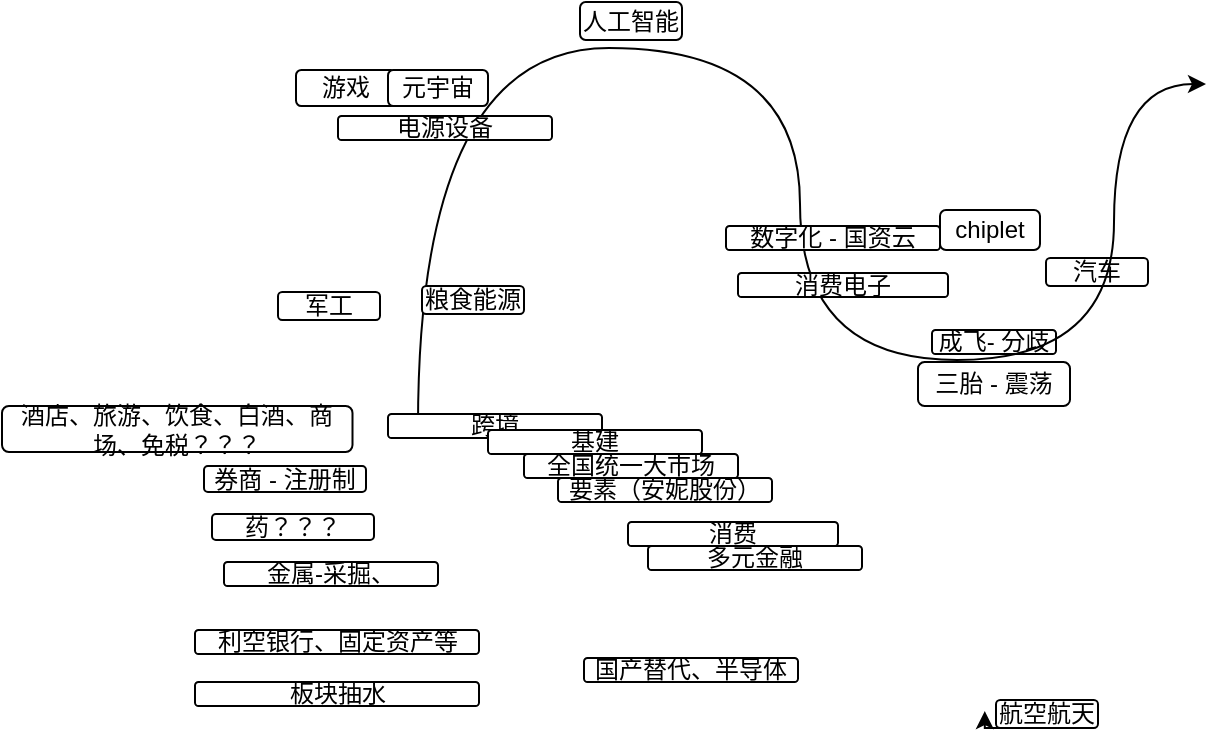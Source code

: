 <mxfile version="20.8.16" type="github">
  <diagram name="第 1 页" id="l9BL36nRIR9fdoTfFBKx">
    <mxGraphModel dx="989" dy="553" grid="0" gridSize="10" guides="1" tooltips="1" connect="1" arrows="1" fold="1" page="1" pageScale="1" pageWidth="827" pageHeight="1169" math="0" shadow="0">
      <root>
        <mxCell id="0" />
        <mxCell id="1" parent="0" />
        <mxCell id="eTiPSNOPlnwjZyrrS0Vz-1" value="人工智能" style="rounded=1;whiteSpace=wrap;html=1;" parent="1" vertex="1">
          <mxGeometry x="401" y="409" width="51" height="19" as="geometry" />
        </mxCell>
        <mxCell id="eTiPSNOPlnwjZyrrS0Vz-2" value="成飞- 分歧" style="rounded=1;whiteSpace=wrap;html=1;" parent="1" vertex="1">
          <mxGeometry x="577" y="573" width="62" height="12" as="geometry" />
        </mxCell>
        <mxCell id="eTiPSNOPlnwjZyrrS0Vz-3" value="三胎 - 震荡" style="rounded=1;whiteSpace=wrap;html=1;" parent="1" vertex="1">
          <mxGeometry x="570" y="589" width="76" height="22" as="geometry" />
        </mxCell>
        <mxCell id="eTiPSNOPlnwjZyrrS0Vz-4" value="汽车" style="rounded=1;whiteSpace=wrap;html=1;" parent="1" vertex="1">
          <mxGeometry x="634" y="537" width="51" height="14" as="geometry" />
        </mxCell>
        <mxCell id="eTiPSNOPlnwjZyrrS0Vz-9" style="edgeStyle=orthogonalEdgeStyle;curved=1;rounded=0;orthogonalLoop=1;jettySize=auto;html=1;exitX=1;exitY=0.5;exitDx=0;exitDy=0;" parent="1" edge="1">
          <mxGeometry relative="1" as="geometry">
            <mxPoint x="320" y="621" as="sourcePoint" />
            <mxPoint x="714" y="450" as="targetPoint" />
            <Array as="points">
              <mxPoint x="320" y="432" />
              <mxPoint x="511" y="432" />
              <mxPoint x="511" y="588" />
              <mxPoint x="668" y="588" />
            </Array>
          </mxGeometry>
        </mxCell>
        <mxCell id="eTiPSNOPlnwjZyrrS0Vz-11" value="券商 - 注册制" style="rounded=1;whiteSpace=wrap;html=1;" parent="1" vertex="1">
          <mxGeometry x="213" y="641" width="81" height="13" as="geometry" />
        </mxCell>
        <mxCell id="eTiPSNOPlnwjZyrrS0Vz-12" value="金属-采掘、" style="rounded=1;whiteSpace=wrap;html=1;" parent="1" vertex="1">
          <mxGeometry x="223" y="689" width="107" height="12" as="geometry" />
        </mxCell>
        <mxCell id="eTiPSNOPlnwjZyrrS0Vz-13" value="chiplet" style="rounded=1;whiteSpace=wrap;html=1;" parent="1" vertex="1">
          <mxGeometry x="581" y="513" width="50" height="20" as="geometry" />
        </mxCell>
        <mxCell id="eTiPSNOPlnwjZyrrS0Vz-14" value="游戏" style="rounded=1;whiteSpace=wrap;html=1;" parent="1" vertex="1">
          <mxGeometry x="259" y="443" width="50" height="18" as="geometry" />
        </mxCell>
        <mxCell id="eTiPSNOPlnwjZyrrS0Vz-15" value="酒店、旅游、饮食、白酒、商场、免税？？？" style="rounded=1;whiteSpace=wrap;html=1;" parent="1" vertex="1">
          <mxGeometry x="112" y="611" width="175.25" height="23" as="geometry" />
        </mxCell>
        <mxCell id="eTiPSNOPlnwjZyrrS0Vz-16" value="要素（安妮股份）" style="rounded=1;whiteSpace=wrap;html=1;" parent="1" vertex="1">
          <mxGeometry x="390" y="647" width="107" height="12" as="geometry" />
        </mxCell>
        <mxCell id="eTiPSNOPlnwjZyrrS0Vz-17" value="全国统一大市场" style="rounded=1;whiteSpace=wrap;html=1;" parent="1" vertex="1">
          <mxGeometry x="373" y="635" width="107" height="12" as="geometry" />
        </mxCell>
        <mxCell id="eTiPSNOPlnwjZyrrS0Vz-18" value="多元金融" style="rounded=1;whiteSpace=wrap;html=1;" parent="1" vertex="1">
          <mxGeometry x="435" y="681" width="107" height="12" as="geometry" />
        </mxCell>
        <mxCell id="eTiPSNOPlnwjZyrrS0Vz-20" value="跨境" style="rounded=1;whiteSpace=wrap;html=1;" parent="1" vertex="1">
          <mxGeometry x="305" y="615" width="107" height="12" as="geometry" />
        </mxCell>
        <mxCell id="eTiPSNOPlnwjZyrrS0Vz-21" value="国产替代、半导体" style="rounded=1;whiteSpace=wrap;html=1;" parent="1" vertex="1">
          <mxGeometry x="403" y="737" width="107" height="12" as="geometry" />
        </mxCell>
        <mxCell id="eTiPSNOPlnwjZyrrS0Vz-22" value="数字化 - 国资云" style="rounded=1;whiteSpace=wrap;html=1;" parent="1" vertex="1">
          <mxGeometry x="474" y="521" width="107" height="12" as="geometry" />
        </mxCell>
        <mxCell id="eTiPSNOPlnwjZyrrS0Vz-23" value="基建" style="rounded=1;whiteSpace=wrap;html=1;" parent="1" vertex="1">
          <mxGeometry x="355" y="623" width="107" height="12" as="geometry" />
        </mxCell>
        <mxCell id="eTiPSNOPlnwjZyrrS0Vz-24" value="消费" style="rounded=1;whiteSpace=wrap;html=1;" parent="1" vertex="1">
          <mxGeometry x="425" y="669" width="105" height="12" as="geometry" />
        </mxCell>
        <mxCell id="eTiPSNOPlnwjZyrrS0Vz-25" value="利空银行、固定资产等" style="rounded=1;whiteSpace=wrap;html=1;" parent="1" vertex="1">
          <mxGeometry x="208.5" y="723" width="142" height="12" as="geometry" />
        </mxCell>
        <mxCell id="eTiPSNOPlnwjZyrrS0Vz-26" value="板块抽水" style="rounded=1;whiteSpace=wrap;html=1;" parent="1" vertex="1">
          <mxGeometry x="208.5" y="749" width="142" height="12" as="geometry" />
        </mxCell>
        <mxCell id="Pb9T2r3sPozMo4vFnGIx-1" value="元宇宙" style="rounded=1;whiteSpace=wrap;html=1;" vertex="1" parent="1">
          <mxGeometry x="305" y="443" width="50" height="18" as="geometry" />
        </mxCell>
        <mxCell id="Pb9T2r3sPozMo4vFnGIx-4" value="消费电子" style="rounded=1;whiteSpace=wrap;html=1;" vertex="1" parent="1">
          <mxGeometry x="480" y="544.5" width="105" height="12" as="geometry" />
        </mxCell>
        <mxCell id="Pb9T2r3sPozMo4vFnGIx-6" value="药？？？" style="rounded=1;whiteSpace=wrap;html=1;" vertex="1" parent="1">
          <mxGeometry x="217" y="665" width="81" height="13" as="geometry" />
        </mxCell>
        <mxCell id="Pb9T2r3sPozMo4vFnGIx-9" style="edgeStyle=orthogonalEdgeStyle;rounded=0;orthogonalLoop=1;jettySize=auto;html=1;exitX=0.5;exitY=1;exitDx=0;exitDy=0;" edge="1" parent="1" source="Pb9T2r3sPozMo4vFnGIx-7">
          <mxGeometry relative="1" as="geometry">
            <mxPoint x="603.414" y="763.552" as="targetPoint" />
          </mxGeometry>
        </mxCell>
        <mxCell id="Pb9T2r3sPozMo4vFnGIx-7" value="航空航天" style="rounded=1;whiteSpace=wrap;html=1;" vertex="1" parent="1">
          <mxGeometry x="609" y="758" width="51" height="14" as="geometry" />
        </mxCell>
        <mxCell id="Pb9T2r3sPozMo4vFnGIx-10" value="电源设备" style="rounded=1;whiteSpace=wrap;html=1;" vertex="1" parent="1">
          <mxGeometry x="280" y="466" width="107" height="12" as="geometry" />
        </mxCell>
        <mxCell id="Pb9T2r3sPozMo4vFnGIx-12" value="军工" style="rounded=1;whiteSpace=wrap;html=1;" vertex="1" parent="1">
          <mxGeometry x="250" y="554" width="51" height="14" as="geometry" />
        </mxCell>
        <mxCell id="Pb9T2r3sPozMo4vFnGIx-13" value="粮食能源" style="rounded=1;whiteSpace=wrap;html=1;" vertex="1" parent="1">
          <mxGeometry x="322" y="551" width="51" height="14" as="geometry" />
        </mxCell>
      </root>
    </mxGraphModel>
  </diagram>
</mxfile>
